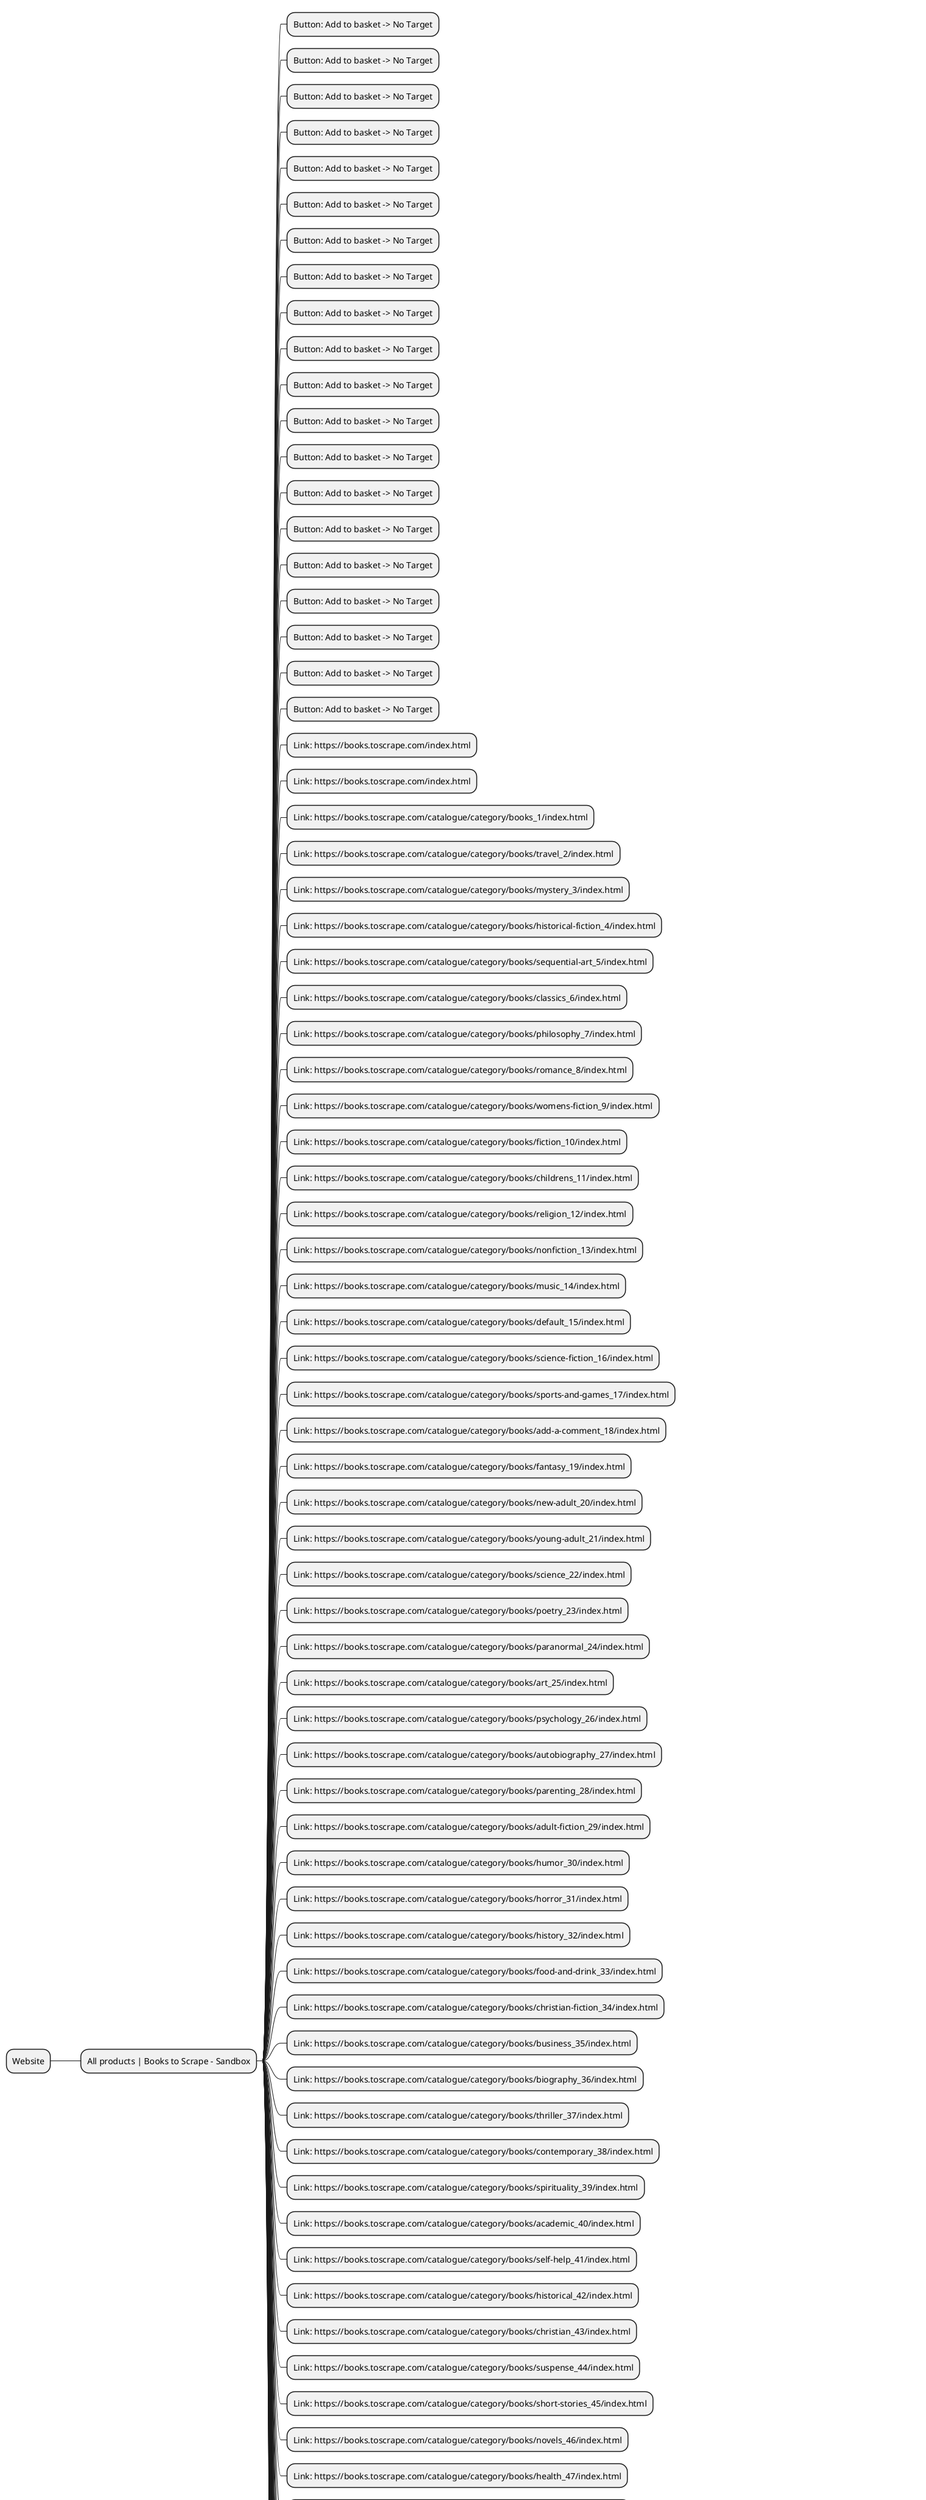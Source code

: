 @startmindmap
* Website
** All products | Books to Scrape - Sandbox
*** Button: Add to basket -> No Target
*** Button: Add to basket -> No Target
*** Button: Add to basket -> No Target
*** Button: Add to basket -> No Target
*** Button: Add to basket -> No Target
*** Button: Add to basket -> No Target
*** Button: Add to basket -> No Target
*** Button: Add to basket -> No Target
*** Button: Add to basket -> No Target
*** Button: Add to basket -> No Target
*** Button: Add to basket -> No Target
*** Button: Add to basket -> No Target
*** Button: Add to basket -> No Target
*** Button: Add to basket -> No Target
*** Button: Add to basket -> No Target
*** Button: Add to basket -> No Target
*** Button: Add to basket -> No Target
*** Button: Add to basket -> No Target
*** Button: Add to basket -> No Target
*** Button: Add to basket -> No Target
*** Link: https://books.toscrape.com/index.html
*** Link: https://books.toscrape.com/index.html
*** Link: https://books.toscrape.com/catalogue/category/books_1/index.html
*** Link: https://books.toscrape.com/catalogue/category/books/travel_2/index.html
*** Link: https://books.toscrape.com/catalogue/category/books/mystery_3/index.html
*** Link: https://books.toscrape.com/catalogue/category/books/historical-fiction_4/index.html
*** Link: https://books.toscrape.com/catalogue/category/books/sequential-art_5/index.html
*** Link: https://books.toscrape.com/catalogue/category/books/classics_6/index.html
*** Link: https://books.toscrape.com/catalogue/category/books/philosophy_7/index.html
*** Link: https://books.toscrape.com/catalogue/category/books/romance_8/index.html
*** Link: https://books.toscrape.com/catalogue/category/books/womens-fiction_9/index.html
*** Link: https://books.toscrape.com/catalogue/category/books/fiction_10/index.html
*** Link: https://books.toscrape.com/catalogue/category/books/childrens_11/index.html
*** Link: https://books.toscrape.com/catalogue/category/books/religion_12/index.html
*** Link: https://books.toscrape.com/catalogue/category/books/nonfiction_13/index.html
*** Link: https://books.toscrape.com/catalogue/category/books/music_14/index.html
*** Link: https://books.toscrape.com/catalogue/category/books/default_15/index.html
*** Link: https://books.toscrape.com/catalogue/category/books/science-fiction_16/index.html
*** Link: https://books.toscrape.com/catalogue/category/books/sports-and-games_17/index.html
*** Link: https://books.toscrape.com/catalogue/category/books/add-a-comment_18/index.html
*** Link: https://books.toscrape.com/catalogue/category/books/fantasy_19/index.html
*** Link: https://books.toscrape.com/catalogue/category/books/new-adult_20/index.html
*** Link: https://books.toscrape.com/catalogue/category/books/young-adult_21/index.html
*** Link: https://books.toscrape.com/catalogue/category/books/science_22/index.html
*** Link: https://books.toscrape.com/catalogue/category/books/poetry_23/index.html
*** Link: https://books.toscrape.com/catalogue/category/books/paranormal_24/index.html
*** Link: https://books.toscrape.com/catalogue/category/books/art_25/index.html
*** Link: https://books.toscrape.com/catalogue/category/books/psychology_26/index.html
*** Link: https://books.toscrape.com/catalogue/category/books/autobiography_27/index.html
*** Link: https://books.toscrape.com/catalogue/category/books/parenting_28/index.html
*** Link: https://books.toscrape.com/catalogue/category/books/adult-fiction_29/index.html
*** Link: https://books.toscrape.com/catalogue/category/books/humor_30/index.html
*** Link: https://books.toscrape.com/catalogue/category/books/horror_31/index.html
*** Link: https://books.toscrape.com/catalogue/category/books/history_32/index.html
*** Link: https://books.toscrape.com/catalogue/category/books/food-and-drink_33/index.html
*** Link: https://books.toscrape.com/catalogue/category/books/christian-fiction_34/index.html
*** Link: https://books.toscrape.com/catalogue/category/books/business_35/index.html
*** Link: https://books.toscrape.com/catalogue/category/books/biography_36/index.html
*** Link: https://books.toscrape.com/catalogue/category/books/thriller_37/index.html
*** Link: https://books.toscrape.com/catalogue/category/books/contemporary_38/index.html
*** Link: https://books.toscrape.com/catalogue/category/books/spirituality_39/index.html
*** Link: https://books.toscrape.com/catalogue/category/books/academic_40/index.html
*** Link: https://books.toscrape.com/catalogue/category/books/self-help_41/index.html
*** Link: https://books.toscrape.com/catalogue/category/books/historical_42/index.html
*** Link: https://books.toscrape.com/catalogue/category/books/christian_43/index.html
*** Link: https://books.toscrape.com/catalogue/category/books/suspense_44/index.html
*** Link: https://books.toscrape.com/catalogue/category/books/short-stories_45/index.html
*** Link: https://books.toscrape.com/catalogue/category/books/novels_46/index.html
*** Link: https://books.toscrape.com/catalogue/category/books/health_47/index.html
*** Link: https://books.toscrape.com/catalogue/category/books/politics_48/index.html
*** Link: https://books.toscrape.com/catalogue/category/books/cultural_49/index.html
*** Link: https://books.toscrape.com/catalogue/category/books/erotica_50/index.html
*** Link: https://books.toscrape.com/catalogue/category/books/crime_51/index.html
*** Link: https://books.toscrape.com/catalogue/a-light-in-the-attic_1000/index.html
*** Link: https://books.toscrape.com/catalogue/a-light-in-the-attic_1000/index.html
*** Link: https://books.toscrape.com/catalogue/tipping-the-velvet_999/index.html
*** Link: https://books.toscrape.com/catalogue/tipping-the-velvet_999/index.html
*** Link: https://books.toscrape.com/catalogue/soumission_998/index.html
*** Link: https://books.toscrape.com/catalogue/soumission_998/index.html
*** Link: https://books.toscrape.com/catalogue/sharp-objects_997/index.html
*** Link: https://books.toscrape.com/catalogue/sharp-objects_997/index.html
*** Link: https://books.toscrape.com/catalogue/sapiens-a-brief-history-of-humankind_996/index.html
*** Link: https://books.toscrape.com/catalogue/sapiens-a-brief-history-of-humankind_996/index.html
*** Link: https://books.toscrape.com/catalogue/the-requiem-red_995/index.html
*** Link: https://books.toscrape.com/catalogue/the-requiem-red_995/index.html
*** Link: https://books.toscrape.com/catalogue/the-dirty-little-secrets-of-getting-your-dream-job_994/index.html
*** Link: https://books.toscrape.com/catalogue/the-dirty-little-secrets-of-getting-your-dream-job_994/index.html
*** Link: https://books.toscrape.com/catalogue/the-coming-woman-a-novel-based-on-the-life-of-the-infamous-feminist-victoria-woodhull_993/index.html
*** Link: https://books.toscrape.com/catalogue/the-coming-woman-a-novel-based-on-the-life-of-the-infamous-feminist-victoria-woodhull_993/index.html
*** Link: https://books.toscrape.com/catalogue/the-boys-in-the-boat-nine-americans-and-their-epic-quest-for-gold-at-the-1936-berlin-olympics_992/index.html
*** Link: https://books.toscrape.com/catalogue/the-boys-in-the-boat-nine-americans-and-their-epic-quest-for-gold-at-the-1936-berlin-olympics_992/index.html
*** Link: https://books.toscrape.com/catalogue/the-black-maria_991/index.html
*** Link: https://books.toscrape.com/catalogue/the-black-maria_991/index.html
*** Link: https://books.toscrape.com/catalogue/starving-hearts-triangular-trade-trilogy-1_990/index.html
*** Link: https://books.toscrape.com/catalogue/starving-hearts-triangular-trade-trilogy-1_990/index.html
*** Link: https://books.toscrape.com/catalogue/shakespeares-sonnets_989/index.html
*** Link: https://books.toscrape.com/catalogue/shakespeares-sonnets_989/index.html
*** Link: https://books.toscrape.com/catalogue/set-me-free_988/index.html
*** Link: https://books.toscrape.com/catalogue/set-me-free_988/index.html
*** Link: https://books.toscrape.com/catalogue/scott-pilgrims-precious-little-life-scott-pilgrim-1_987/index.html
*** Link: https://books.toscrape.com/catalogue/scott-pilgrims-precious-little-life-scott-pilgrim-1_987/index.html
*** Link: https://books.toscrape.com/catalogue/rip-it-up-and-start-again_986/index.html
*** Link: https://books.toscrape.com/catalogue/rip-it-up-and-start-again_986/index.html
*** Link: https://books.toscrape.com/catalogue/our-band-could-be-your-life-scenes-from-the-american-indie-underground-1981-1991_985/index.html
*** Link: https://books.toscrape.com/catalogue/our-band-could-be-your-life-scenes-from-the-american-indie-underground-1981-1991_985/index.html
*** Link: https://books.toscrape.com/catalogue/olio_984/index.html
*** Link: https://books.toscrape.com/catalogue/olio_984/index.html
*** Link: https://books.toscrape.com/catalogue/mesaerion-the-best-science-fiction-stories-1800-1849_983/index.html
*** Link: https://books.toscrape.com/catalogue/mesaerion-the-best-science-fiction-stories-1800-1849_983/index.html
*** Link: https://books.toscrape.com/catalogue/libertarianism-for-beginners_982/index.html
*** Link: https://books.toscrape.com/catalogue/libertarianism-for-beginners_982/index.html
*** Link: https://books.toscrape.com/catalogue/its-only-the-himalayas_981/index.html
*** Link: https://books.toscrape.com/catalogue/its-only-the-himalayas_981/index.html
*** Link: https://books.toscrape.com/catalogue/page-2.html
@endmindmap